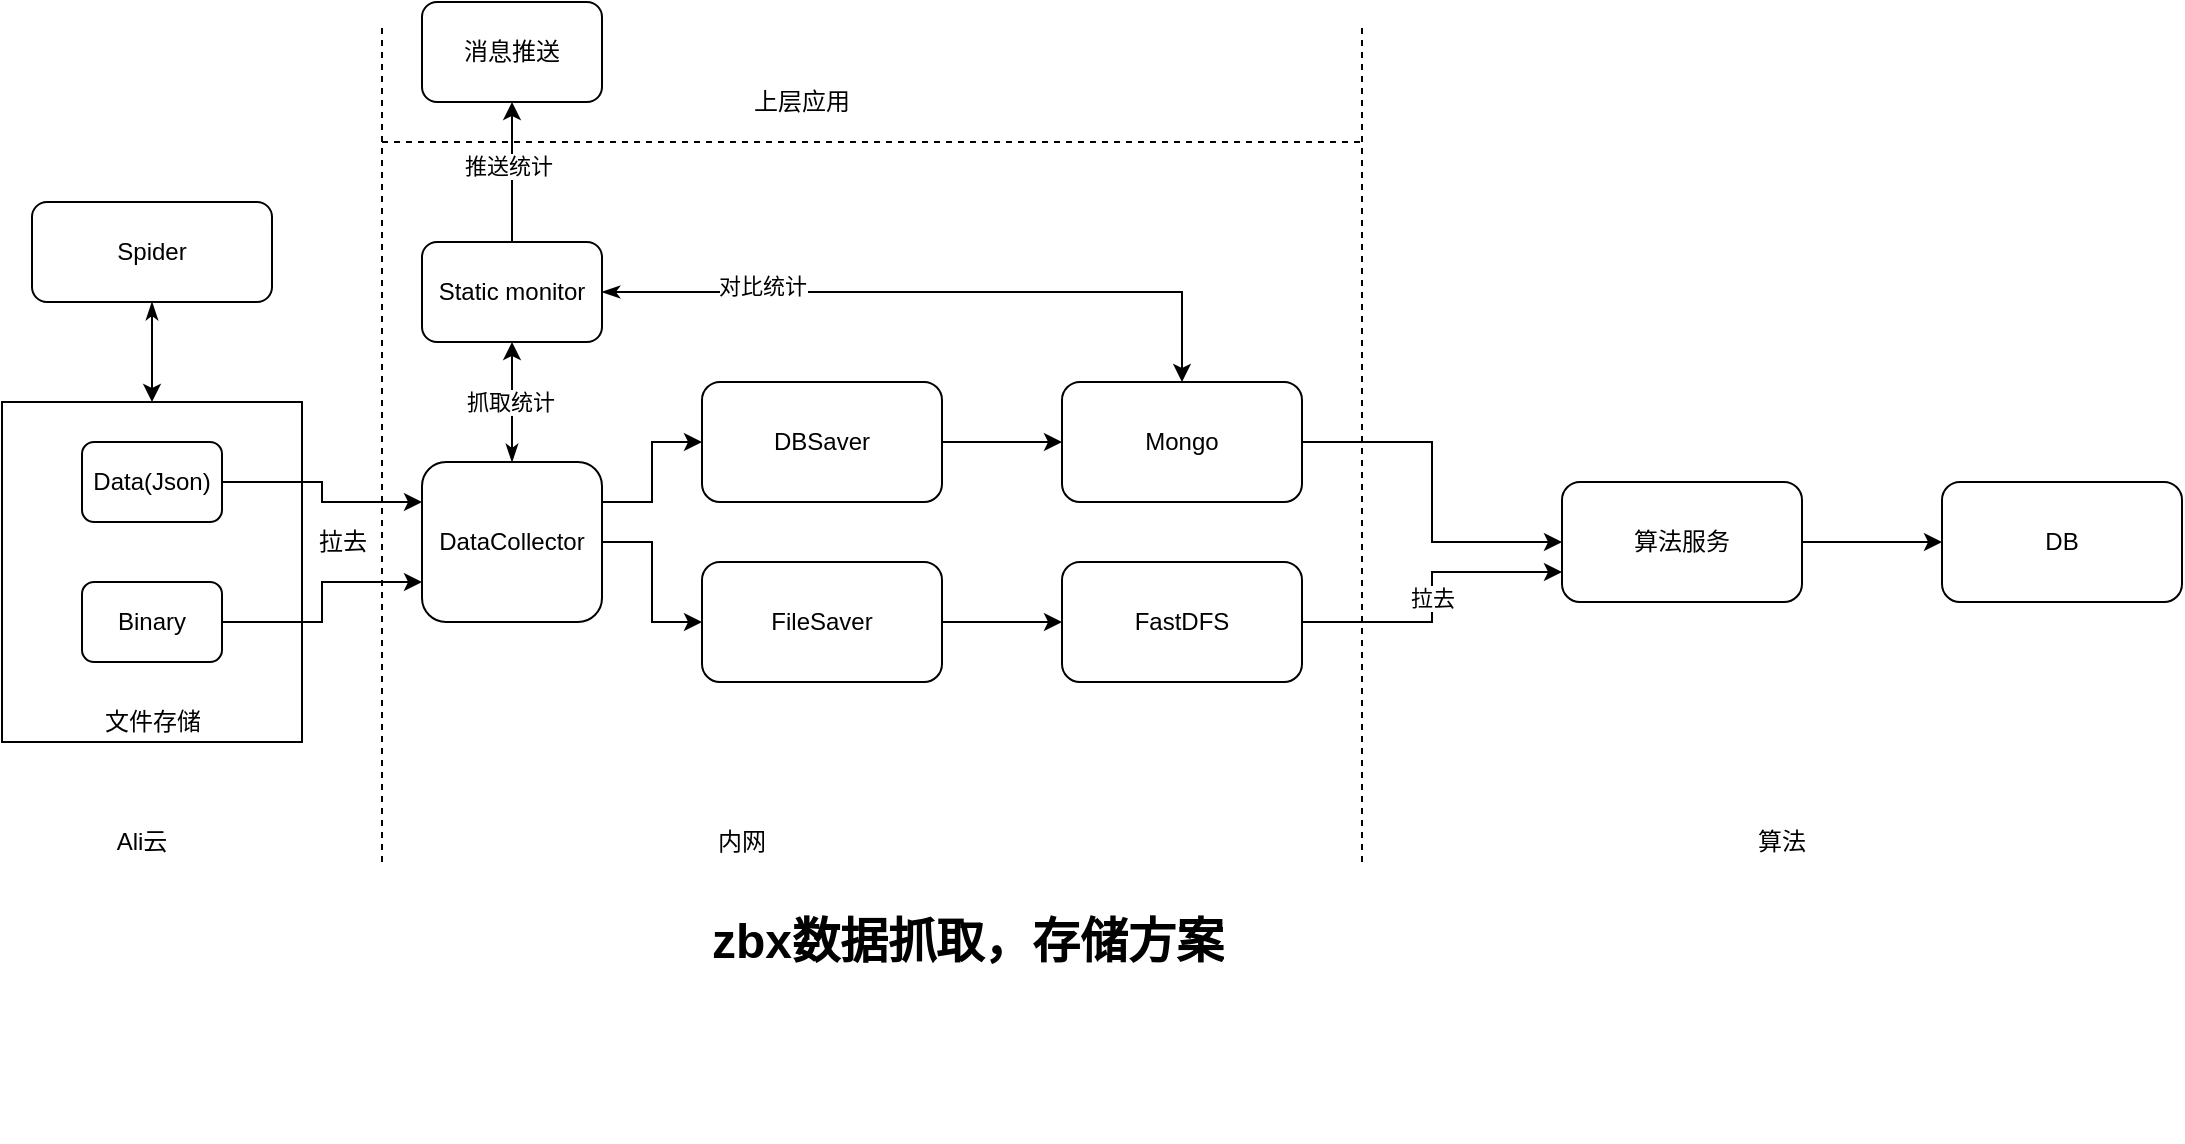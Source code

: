 <mxfile version="13.8.3" type="github">
  <diagram id="T6B0v6q_N8CfARGV7hU6" name="Page-1">
    <mxGraphModel dx="1360" dy="802" grid="1" gridSize="10" guides="1" tooltips="1" connect="1" arrows="1" fold="1" page="1" pageScale="1" pageWidth="827" pageHeight="1169" math="0" shadow="0">
      <root>
        <mxCell id="0" />
        <mxCell id="1" parent="0" />
        <mxCell id="63UNmr2-AXSztfUmYCQm-23" value="" style="rounded=0;whiteSpace=wrap;html=1;" parent="1" vertex="1">
          <mxGeometry x="120" y="230" width="150" height="170" as="geometry" />
        </mxCell>
        <mxCell id="63UNmr2-AXSztfUmYCQm-30" style="edgeStyle=orthogonalEdgeStyle;rounded=0;orthogonalLoop=1;jettySize=auto;html=1;entryX=0.5;entryY=0;entryDx=0;entryDy=0;startArrow=classicThin;startFill=1;" parent="1" source="63UNmr2-AXSztfUmYCQm-1" target="63UNmr2-AXSztfUmYCQm-23" edge="1">
          <mxGeometry relative="1" as="geometry" />
        </mxCell>
        <mxCell id="63UNmr2-AXSztfUmYCQm-1" value="Spider" style="rounded=1;whiteSpace=wrap;html=1;" parent="1" vertex="1">
          <mxGeometry x="135" y="130" width="120" height="50" as="geometry" />
        </mxCell>
        <mxCell id="63UNmr2-AXSztfUmYCQm-5" value="" style="endArrow=none;dashed=1;html=1;" parent="1" edge="1">
          <mxGeometry width="50" height="50" relative="1" as="geometry">
            <mxPoint x="310" y="460" as="sourcePoint" />
            <mxPoint x="310" y="40" as="targetPoint" />
          </mxGeometry>
        </mxCell>
        <mxCell id="63UNmr2-AXSztfUmYCQm-20" style="edgeStyle=orthogonalEdgeStyle;rounded=0;orthogonalLoop=1;jettySize=auto;html=1;entryX=0;entryY=0.25;entryDx=0;entryDy=0;" parent="1" source="63UNmr2-AXSztfUmYCQm-7" target="63UNmr2-AXSztfUmYCQm-12" edge="1">
          <mxGeometry relative="1" as="geometry" />
        </mxCell>
        <mxCell id="63UNmr2-AXSztfUmYCQm-7" value="Data(Json)" style="rounded=1;whiteSpace=wrap;html=1;" parent="1" vertex="1">
          <mxGeometry x="160" y="250" width="70" height="40" as="geometry" />
        </mxCell>
        <mxCell id="63UNmr2-AXSztfUmYCQm-19" style="edgeStyle=orthogonalEdgeStyle;rounded=0;orthogonalLoop=1;jettySize=auto;html=1;exitX=1;exitY=0.5;exitDx=0;exitDy=0;entryX=0;entryY=0.75;entryDx=0;entryDy=0;" parent="1" source="63UNmr2-AXSztfUmYCQm-8" target="63UNmr2-AXSztfUmYCQm-12" edge="1">
          <mxGeometry relative="1" as="geometry" />
        </mxCell>
        <mxCell id="63UNmr2-AXSztfUmYCQm-8" value="Binary" style="rounded=1;whiteSpace=wrap;html=1;" parent="1" vertex="1">
          <mxGeometry x="160" y="320" width="70" height="40" as="geometry" />
        </mxCell>
        <mxCell id="63UNmr2-AXSztfUmYCQm-9" value="Ali云" style="text;html=1;strokeColor=none;fillColor=none;align=center;verticalAlign=middle;whiteSpace=wrap;rounded=0;" parent="1" vertex="1">
          <mxGeometry x="170" y="440" width="40" height="20" as="geometry" />
        </mxCell>
        <mxCell id="63UNmr2-AXSztfUmYCQm-10" value="内网" style="text;html=1;strokeColor=none;fillColor=none;align=center;verticalAlign=middle;whiteSpace=wrap;rounded=0;" parent="1" vertex="1">
          <mxGeometry x="470" y="440" width="40" height="20" as="geometry" />
        </mxCell>
        <mxCell id="1orUaz5jT2itH-X84JQk-7" value="拉去" style="edgeStyle=orthogonalEdgeStyle;rounded=0;orthogonalLoop=1;jettySize=auto;html=1;exitX=1;exitY=0.5;exitDx=0;exitDy=0;entryX=0;entryY=0.75;entryDx=0;entryDy=0;" parent="1" source="63UNmr2-AXSztfUmYCQm-11" target="1orUaz5jT2itH-X84JQk-3" edge="1">
          <mxGeometry relative="1" as="geometry" />
        </mxCell>
        <mxCell id="63UNmr2-AXSztfUmYCQm-11" value="FastDFS" style="rounded=1;whiteSpace=wrap;html=1;" parent="1" vertex="1">
          <mxGeometry x="650" y="310" width="120" height="60" as="geometry" />
        </mxCell>
        <mxCell id="63UNmr2-AXSztfUmYCQm-21" style="edgeStyle=orthogonalEdgeStyle;rounded=0;orthogonalLoop=1;jettySize=auto;html=1;exitX=1;exitY=0.25;exitDx=0;exitDy=0;entryX=0;entryY=0.5;entryDx=0;entryDy=0;" parent="1" source="63UNmr2-AXSztfUmYCQm-12" target="63UNmr2-AXSztfUmYCQm-15" edge="1">
          <mxGeometry relative="1" as="geometry" />
        </mxCell>
        <mxCell id="63UNmr2-AXSztfUmYCQm-22" style="edgeStyle=orthogonalEdgeStyle;rounded=0;orthogonalLoop=1;jettySize=auto;html=1;" parent="1" source="63UNmr2-AXSztfUmYCQm-12" target="63UNmr2-AXSztfUmYCQm-16" edge="1">
          <mxGeometry relative="1" as="geometry" />
        </mxCell>
        <mxCell id="63UNmr2-AXSztfUmYCQm-26" style="edgeStyle=orthogonalEdgeStyle;rounded=0;orthogonalLoop=1;jettySize=auto;html=1;exitX=0.5;exitY=0;exitDx=0;exitDy=0;entryX=0.5;entryY=1;entryDx=0;entryDy=0;startArrow=classicThin;startFill=1;" parent="1" source="63UNmr2-AXSztfUmYCQm-12" target="63UNmr2-AXSztfUmYCQm-25" edge="1">
          <mxGeometry relative="1" as="geometry" />
        </mxCell>
        <mxCell id="63UNmr2-AXSztfUmYCQm-31" value="抓取统计" style="edgeLabel;html=1;align=center;verticalAlign=middle;resizable=0;points=[];" parent="63UNmr2-AXSztfUmYCQm-26" vertex="1" connectable="0">
          <mxGeometry y="1" relative="1" as="geometry">
            <mxPoint as="offset" />
          </mxGeometry>
        </mxCell>
        <mxCell id="63UNmr2-AXSztfUmYCQm-12" value="DataCollector" style="rounded=1;whiteSpace=wrap;html=1;" parent="1" vertex="1">
          <mxGeometry x="330" y="260" width="90" height="80" as="geometry" />
        </mxCell>
        <mxCell id="1orUaz5jT2itH-X84JQk-5" style="edgeStyle=orthogonalEdgeStyle;rounded=0;orthogonalLoop=1;jettySize=auto;html=1;exitX=1;exitY=0.5;exitDx=0;exitDy=0;" parent="1" source="63UNmr2-AXSztfUmYCQm-13" target="1orUaz5jT2itH-X84JQk-3" edge="1">
          <mxGeometry relative="1" as="geometry" />
        </mxCell>
        <mxCell id="63UNmr2-AXSztfUmYCQm-13" value="Mongo" style="rounded=1;whiteSpace=wrap;html=1;" parent="1" vertex="1">
          <mxGeometry x="650" y="220" width="120" height="60" as="geometry" />
        </mxCell>
        <mxCell id="63UNmr2-AXSztfUmYCQm-18" style="edgeStyle=orthogonalEdgeStyle;rounded=0;orthogonalLoop=1;jettySize=auto;html=1;exitX=1;exitY=0.5;exitDx=0;exitDy=0;" parent="1" source="63UNmr2-AXSztfUmYCQm-15" target="63UNmr2-AXSztfUmYCQm-13" edge="1">
          <mxGeometry relative="1" as="geometry" />
        </mxCell>
        <mxCell id="63UNmr2-AXSztfUmYCQm-15" value="DBSaver" style="rounded=1;whiteSpace=wrap;html=1;" parent="1" vertex="1">
          <mxGeometry x="470" y="220" width="120" height="60" as="geometry" />
        </mxCell>
        <mxCell id="63UNmr2-AXSztfUmYCQm-17" style="edgeStyle=orthogonalEdgeStyle;rounded=0;orthogonalLoop=1;jettySize=auto;html=1;exitX=1;exitY=0.5;exitDx=0;exitDy=0;entryX=0;entryY=0.5;entryDx=0;entryDy=0;" parent="1" source="63UNmr2-AXSztfUmYCQm-16" target="63UNmr2-AXSztfUmYCQm-11" edge="1">
          <mxGeometry relative="1" as="geometry" />
        </mxCell>
        <mxCell id="63UNmr2-AXSztfUmYCQm-16" value="FileSaver" style="rounded=1;whiteSpace=wrap;html=1;" parent="1" vertex="1">
          <mxGeometry x="470" y="310" width="120" height="60" as="geometry" />
        </mxCell>
        <mxCell id="63UNmr2-AXSztfUmYCQm-24" value="文件存储" style="text;html=1;strokeColor=none;fillColor=none;align=center;verticalAlign=middle;whiteSpace=wrap;rounded=0;" parent="1" vertex="1">
          <mxGeometry x="167.5" y="380" width="55" height="20" as="geometry" />
        </mxCell>
        <mxCell id="63UNmr2-AXSztfUmYCQm-28" style="edgeStyle=orthogonalEdgeStyle;rounded=0;orthogonalLoop=1;jettySize=auto;html=1;exitX=1;exitY=0.5;exitDx=0;exitDy=0;startArrow=classicThin;startFill=1;" parent="1" source="63UNmr2-AXSztfUmYCQm-25" target="63UNmr2-AXSztfUmYCQm-13" edge="1">
          <mxGeometry relative="1" as="geometry" />
        </mxCell>
        <mxCell id="63UNmr2-AXSztfUmYCQm-29" value="对比统计" style="edgeLabel;html=1;align=center;verticalAlign=middle;resizable=0;points=[];" parent="63UNmr2-AXSztfUmYCQm-28" vertex="1" connectable="0">
          <mxGeometry x="-0.522" y="3" relative="1" as="geometry">
            <mxPoint as="offset" />
          </mxGeometry>
        </mxCell>
        <mxCell id="63UNmr2-AXSztfUmYCQm-34" style="edgeStyle=orthogonalEdgeStyle;rounded=0;orthogonalLoop=1;jettySize=auto;html=1;exitX=0.5;exitY=0;exitDx=0;exitDy=0;startArrow=none;startFill=0;" parent="1" source="63UNmr2-AXSztfUmYCQm-25" target="63UNmr2-AXSztfUmYCQm-32" edge="1">
          <mxGeometry relative="1" as="geometry" />
        </mxCell>
        <mxCell id="63UNmr2-AXSztfUmYCQm-35" value="推送统计" style="edgeLabel;html=1;align=center;verticalAlign=middle;resizable=0;points=[];" parent="63UNmr2-AXSztfUmYCQm-34" vertex="1" connectable="0">
          <mxGeometry x="0.086" y="2" relative="1" as="geometry">
            <mxPoint as="offset" />
          </mxGeometry>
        </mxCell>
        <mxCell id="63UNmr2-AXSztfUmYCQm-25" value="Static monitor" style="rounded=1;whiteSpace=wrap;html=1;" parent="1" vertex="1">
          <mxGeometry x="330" y="150" width="90" height="50" as="geometry" />
        </mxCell>
        <mxCell id="63UNmr2-AXSztfUmYCQm-32" value="消息推送" style="rounded=1;whiteSpace=wrap;html=1;" parent="1" vertex="1">
          <mxGeometry x="330" y="30" width="90" height="50" as="geometry" />
        </mxCell>
        <mxCell id="63UNmr2-AXSztfUmYCQm-33" value="" style="endArrow=none;dashed=1;html=1;" parent="1" edge="1">
          <mxGeometry width="50" height="50" relative="1" as="geometry">
            <mxPoint x="310" y="100" as="sourcePoint" />
            <mxPoint x="800" y="100" as="targetPoint" />
          </mxGeometry>
        </mxCell>
        <mxCell id="63UNmr2-AXSztfUmYCQm-36" value="上层应用" style="text;html=1;strokeColor=none;fillColor=none;align=center;verticalAlign=middle;whiteSpace=wrap;rounded=0;" parent="1" vertex="1">
          <mxGeometry x="470" y="70" width="100" height="20" as="geometry" />
        </mxCell>
        <mxCell id="63UNmr2-AXSztfUmYCQm-37" value="拉去" style="text;html=1;align=center;verticalAlign=middle;resizable=0;points=[];autosize=1;" parent="1" vertex="1">
          <mxGeometry x="270" y="290" width="40" height="20" as="geometry" />
        </mxCell>
        <mxCell id="1orUaz5jT2itH-X84JQk-1" value="" style="endArrow=none;dashed=1;html=1;" parent="1" edge="1">
          <mxGeometry width="50" height="50" relative="1" as="geometry">
            <mxPoint x="800" y="460" as="sourcePoint" />
            <mxPoint x="800" y="40" as="targetPoint" />
          </mxGeometry>
        </mxCell>
        <mxCell id="1orUaz5jT2itH-X84JQk-8" style="edgeStyle=orthogonalEdgeStyle;rounded=0;orthogonalLoop=1;jettySize=auto;html=1;exitX=1;exitY=0.5;exitDx=0;exitDy=0;" parent="1" source="1orUaz5jT2itH-X84JQk-3" target="1orUaz5jT2itH-X84JQk-9" edge="1">
          <mxGeometry relative="1" as="geometry">
            <mxPoint x="1090" y="300" as="targetPoint" />
          </mxGeometry>
        </mxCell>
        <mxCell id="1orUaz5jT2itH-X84JQk-3" value="算法服务" style="rounded=1;whiteSpace=wrap;html=1;" parent="1" vertex="1">
          <mxGeometry x="900" y="270" width="120" height="60" as="geometry" />
        </mxCell>
        <mxCell id="1orUaz5jT2itH-X84JQk-4" value="算法" style="text;html=1;strokeColor=none;fillColor=none;align=center;verticalAlign=middle;whiteSpace=wrap;rounded=0;" parent="1" vertex="1">
          <mxGeometry x="990" y="440" width="40" height="20" as="geometry" />
        </mxCell>
        <mxCell id="1orUaz5jT2itH-X84JQk-9" value="DB" style="rounded=1;whiteSpace=wrap;html=1;" parent="1" vertex="1">
          <mxGeometry x="1090" y="270" width="120" height="60" as="geometry" />
        </mxCell>
        <mxCell id="9FuKHfuH0MDDWOyU0T6E-1" value="&lt;h1&gt;zbx数据抓取，存储方案&lt;/h1&gt;&lt;p&gt;&lt;br&gt;&lt;/p&gt;" style="text;html=1;strokeColor=none;fillColor=none;spacing=5;spacingTop=-20;whiteSpace=wrap;overflow=hidden;rounded=0;" vertex="1" parent="1">
          <mxGeometry x="470" y="480" width="330" height="120" as="geometry" />
        </mxCell>
      </root>
    </mxGraphModel>
  </diagram>
</mxfile>
